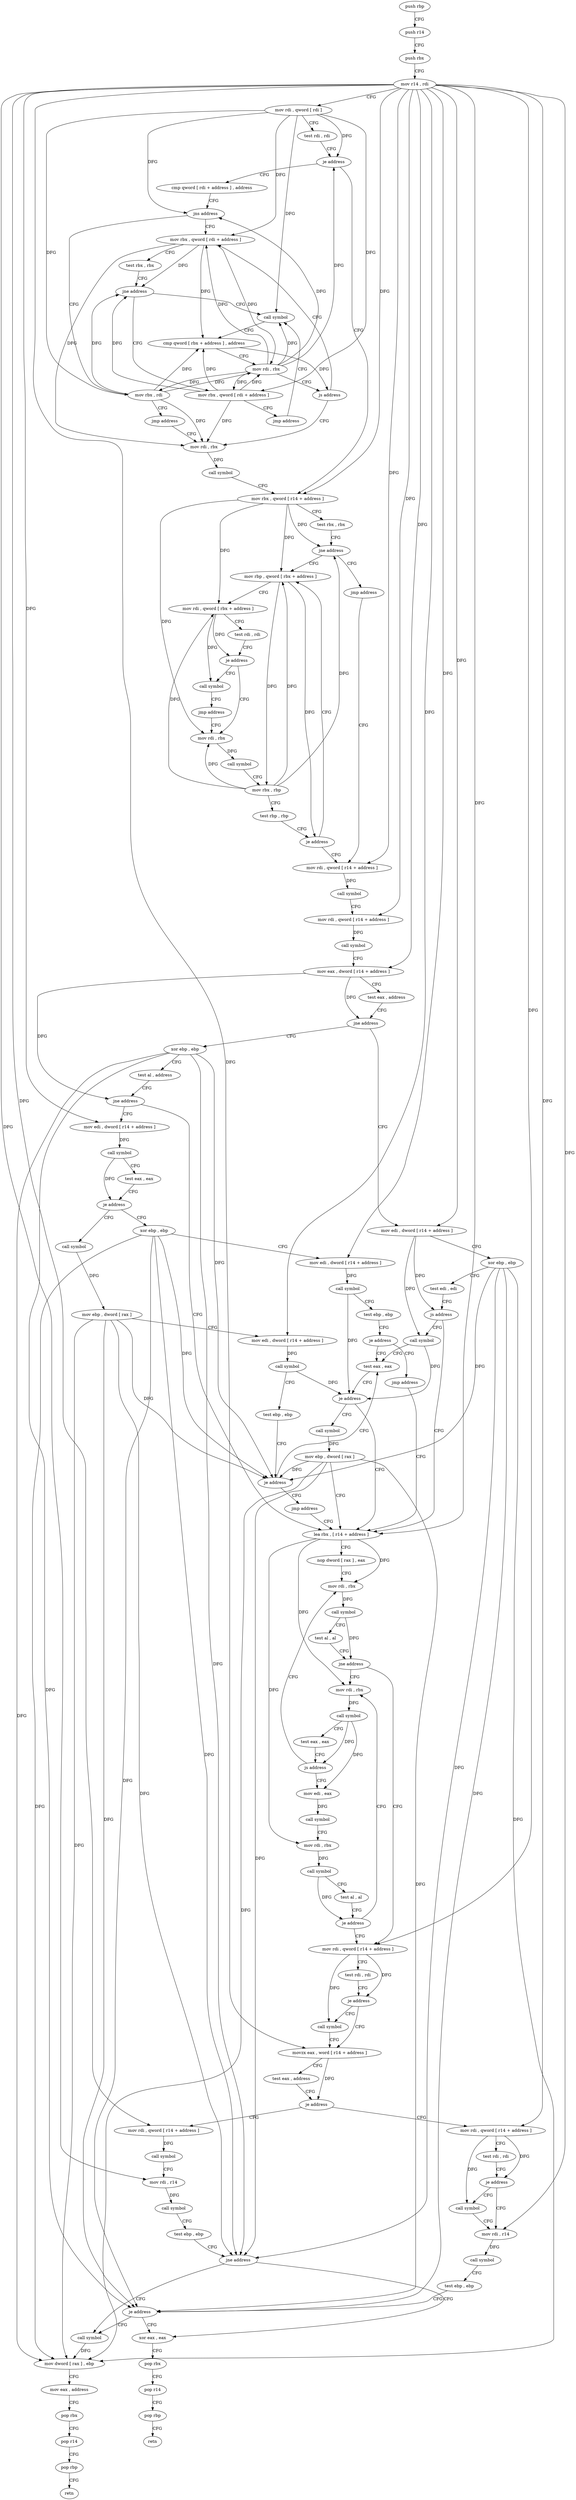 digraph "func" {
"4272992" [label = "push rbp" ]
"4272993" [label = "push r14" ]
"4272995" [label = "push rbx" ]
"4272996" [label = "mov r14 , rdi" ]
"4272999" [label = "mov rdi , qword [ rdi ]" ]
"4273002" [label = "test rdi , rdi" ]
"4273005" [label = "je address" ]
"4273062" [label = "mov rbx , qword [ r14 + address ]" ]
"4273007" [label = "cmp qword [ rdi + address ] , address" ]
"4273066" [label = "test rbx , rbx" ]
"4273069" [label = "jne address" ]
"4273104" [label = "mov rbp , qword [ rbx + address ]" ]
"4273071" [label = "jmp address" ]
"4273012" [label = "jns address" ]
"4273039" [label = "mov rbx , qword [ rdi + address ]" ]
"4273014" [label = "mov rbx , rdi" ]
"4273108" [label = "mov rdi , qword [ rbx + address ]" ]
"4273112" [label = "test rdi , rdi" ]
"4273115" [label = "je address" ]
"4273088" [label = "mov rdi , rbx" ]
"4273117" [label = "call symbol" ]
"4273124" [label = "mov rdi , qword [ r14 + address ]" ]
"4273043" [label = "test rbx , rbx" ]
"4273046" [label = "jne address" ]
"4273024" [label = "call symbol" ]
"4273048" [label = "mov rbx , qword [ rdi + address ]" ]
"4273017" [label = "jmp address" ]
"4273054" [label = "mov rdi , rbx" ]
"4273091" [label = "call symbol" ]
"4273096" [label = "mov rbx , rbp" ]
"4273099" [label = "test rbp , rbp" ]
"4273102" [label = "je address" ]
"4273122" [label = "jmp address" ]
"4273128" [label = "call symbol" ]
"4273133" [label = "mov rdi , qword [ r14 + address ]" ]
"4273137" [label = "call symbol" ]
"4273142" [label = "mov eax , dword [ r14 + address ]" ]
"4273146" [label = "test eax , address" ]
"4273151" [label = "jne address" ]
"4273198" [label = "mov edi , dword [ r14 + address ]" ]
"4273153" [label = "xor ebp , ebp" ]
"4273029" [label = "cmp qword [ rbx + address ] , address" ]
"4273034" [label = "mov rdi , rbx" ]
"4273037" [label = "js address" ]
"4273052" [label = "jmp address" ]
"4273057" [label = "call symbol" ]
"4273202" [label = "xor ebp , ebp" ]
"4273204" [label = "test edi , edi" ]
"4273206" [label = "js address" ]
"4273224" [label = "lea rbx , [ r14 + address ]" ]
"4273208" [label = "call symbol" ]
"4273155" [label = "test al , address" ]
"4273157" [label = "jne address" ]
"4273159" [label = "mov edi , dword [ r14 + address ]" ]
"4273228" [label = "nop dword [ rax ] , eax" ]
"4273232" [label = "mov rdi , rbx" ]
"4273213" [label = "test eax , eax" ]
"4273163" [label = "call symbol" ]
"4273168" [label = "test eax , eax" ]
"4273170" [label = "je address" ]
"4273372" [label = "xor ebp , ebp" ]
"4273176" [label = "call symbol" ]
"4273275" [label = "mov rdi , qword [ r14 + address ]" ]
"4273279" [label = "test rdi , rdi" ]
"4273282" [label = "je address" ]
"4273289" [label = "movzx eax , word [ r14 + address ]" ]
"4273284" [label = "call symbol" ]
"4273244" [label = "mov rdi , rbx" ]
"4273247" [label = "call symbol" ]
"4273252" [label = "test eax , eax" ]
"4273254" [label = "js address" ]
"4273256" [label = "mov edi , eax" ]
"4273217" [label = "call symbol" ]
"4273222" [label = "mov ebp , dword [ rax ]" ]
"4273374" [label = "mov edi , dword [ r14 + address ]" ]
"4273378" [label = "call symbol" ]
"4273383" [label = "test ebp , ebp" ]
"4273385" [label = "je address" ]
"4273391" [label = "jmp address" ]
"4273181" [label = "mov ebp , dword [ rax ]" ]
"4273183" [label = "mov edi , dword [ r14 + address ]" ]
"4273187" [label = "call symbol" ]
"4273192" [label = "test ebp , ebp" ]
"4273194" [label = "je address" ]
"4273196" [label = "jmp address" ]
"4273294" [label = "test eax , address" ]
"4273299" [label = "je address" ]
"4273344" [label = "mov rdi , qword [ r14 + address ]" ]
"4273301" [label = "mov rdi , qword [ r14 + address ]" ]
"4273235" [label = "call symbol" ]
"4273240" [label = "test al , al" ]
"4273242" [label = "jne address" ]
"4273258" [label = "call symbol" ]
"4273263" [label = "mov rdi , rbx" ]
"4273266" [label = "call symbol" ]
"4273271" [label = "test al , al" ]
"4273273" [label = "je address" ]
"4273215" [label = "je address" ]
"4273348" [label = "call symbol" ]
"4273353" [label = "mov rdi , r14" ]
"4273356" [label = "call symbol" ]
"4273361" [label = "test ebp , ebp" ]
"4273363" [label = "jne address" ]
"4273327" [label = "call symbol" ]
"4273365" [label = "xor eax , eax" ]
"4273305" [label = "test rdi , rdi" ]
"4273308" [label = "je address" ]
"4273315" [label = "mov rdi , r14" ]
"4273310" [label = "call symbol" ]
"4273332" [label = "mov dword [ rax ] , ebp" ]
"4273334" [label = "mov eax , address" ]
"4273339" [label = "pop rbx" ]
"4273340" [label = "pop r14" ]
"4273342" [label = "pop rbp" ]
"4273343" [label = "retn" ]
"4273367" [label = "pop rbx" ]
"4273368" [label = "pop r14" ]
"4273370" [label = "pop rbp" ]
"4273371" [label = "retn" ]
"4273318" [label = "call symbol" ]
"4273323" [label = "test ebp , ebp" ]
"4273325" [label = "je address" ]
"4272992" -> "4272993" [ label = "CFG" ]
"4272993" -> "4272995" [ label = "CFG" ]
"4272995" -> "4272996" [ label = "CFG" ]
"4272996" -> "4272999" [ label = "CFG" ]
"4272996" -> "4273062" [ label = "DFG" ]
"4272996" -> "4273124" [ label = "DFG" ]
"4272996" -> "4273133" [ label = "DFG" ]
"4272996" -> "4273142" [ label = "DFG" ]
"4272996" -> "4273198" [ label = "DFG" ]
"4272996" -> "4273224" [ label = "DFG" ]
"4272996" -> "4273159" [ label = "DFG" ]
"4272996" -> "4273374" [ label = "DFG" ]
"4272996" -> "4273183" [ label = "DFG" ]
"4272996" -> "4273275" [ label = "DFG" ]
"4272996" -> "4273289" [ label = "DFG" ]
"4272996" -> "4273344" [ label = "DFG" ]
"4272996" -> "4273353" [ label = "DFG" ]
"4272996" -> "4273301" [ label = "DFG" ]
"4272996" -> "4273315" [ label = "DFG" ]
"4272999" -> "4273002" [ label = "CFG" ]
"4272999" -> "4273005" [ label = "DFG" ]
"4272999" -> "4273012" [ label = "DFG" ]
"4272999" -> "4273039" [ label = "DFG" ]
"4272999" -> "4273014" [ label = "DFG" ]
"4272999" -> "4273024" [ label = "DFG" ]
"4272999" -> "4273048" [ label = "DFG" ]
"4273002" -> "4273005" [ label = "CFG" ]
"4273005" -> "4273062" [ label = "CFG" ]
"4273005" -> "4273007" [ label = "CFG" ]
"4273062" -> "4273066" [ label = "CFG" ]
"4273062" -> "4273069" [ label = "DFG" ]
"4273062" -> "4273104" [ label = "DFG" ]
"4273062" -> "4273108" [ label = "DFG" ]
"4273062" -> "4273088" [ label = "DFG" ]
"4273007" -> "4273012" [ label = "CFG" ]
"4273066" -> "4273069" [ label = "CFG" ]
"4273069" -> "4273104" [ label = "CFG" ]
"4273069" -> "4273071" [ label = "CFG" ]
"4273104" -> "4273108" [ label = "CFG" ]
"4273104" -> "4273096" [ label = "DFG" ]
"4273104" -> "4273102" [ label = "DFG" ]
"4273071" -> "4273124" [ label = "CFG" ]
"4273012" -> "4273039" [ label = "CFG" ]
"4273012" -> "4273014" [ label = "CFG" ]
"4273039" -> "4273043" [ label = "CFG" ]
"4273039" -> "4273046" [ label = "DFG" ]
"4273039" -> "4273029" [ label = "DFG" ]
"4273039" -> "4273034" [ label = "DFG" ]
"4273039" -> "4273054" [ label = "DFG" ]
"4273014" -> "4273017" [ label = "CFG" ]
"4273014" -> "4273046" [ label = "DFG" ]
"4273014" -> "4273029" [ label = "DFG" ]
"4273014" -> "4273034" [ label = "DFG" ]
"4273014" -> "4273054" [ label = "DFG" ]
"4273108" -> "4273112" [ label = "CFG" ]
"4273108" -> "4273115" [ label = "DFG" ]
"4273108" -> "4273117" [ label = "DFG" ]
"4273112" -> "4273115" [ label = "CFG" ]
"4273115" -> "4273088" [ label = "CFG" ]
"4273115" -> "4273117" [ label = "CFG" ]
"4273088" -> "4273091" [ label = "DFG" ]
"4273117" -> "4273122" [ label = "CFG" ]
"4273124" -> "4273128" [ label = "DFG" ]
"4273043" -> "4273046" [ label = "CFG" ]
"4273046" -> "4273024" [ label = "CFG" ]
"4273046" -> "4273048" [ label = "CFG" ]
"4273024" -> "4273029" [ label = "CFG" ]
"4273048" -> "4273052" [ label = "CFG" ]
"4273048" -> "4273046" [ label = "DFG" ]
"4273048" -> "4273029" [ label = "DFG" ]
"4273048" -> "4273034" [ label = "DFG" ]
"4273048" -> "4273054" [ label = "DFG" ]
"4273017" -> "4273054" [ label = "CFG" ]
"4273054" -> "4273057" [ label = "DFG" ]
"4273091" -> "4273096" [ label = "CFG" ]
"4273096" -> "4273099" [ label = "CFG" ]
"4273096" -> "4273069" [ label = "DFG" ]
"4273096" -> "4273104" [ label = "DFG" ]
"4273096" -> "4273108" [ label = "DFG" ]
"4273096" -> "4273088" [ label = "DFG" ]
"4273099" -> "4273102" [ label = "CFG" ]
"4273102" -> "4273124" [ label = "CFG" ]
"4273102" -> "4273104" [ label = "CFG" ]
"4273122" -> "4273088" [ label = "CFG" ]
"4273128" -> "4273133" [ label = "CFG" ]
"4273133" -> "4273137" [ label = "DFG" ]
"4273137" -> "4273142" [ label = "CFG" ]
"4273142" -> "4273146" [ label = "CFG" ]
"4273142" -> "4273151" [ label = "DFG" ]
"4273142" -> "4273157" [ label = "DFG" ]
"4273146" -> "4273151" [ label = "CFG" ]
"4273151" -> "4273198" [ label = "CFG" ]
"4273151" -> "4273153" [ label = "CFG" ]
"4273198" -> "4273202" [ label = "CFG" ]
"4273198" -> "4273206" [ label = "DFG" ]
"4273198" -> "4273208" [ label = "DFG" ]
"4273153" -> "4273155" [ label = "CFG" ]
"4273153" -> "4273194" [ label = "DFG" ]
"4273153" -> "4273363" [ label = "DFG" ]
"4273153" -> "4273332" [ label = "DFG" ]
"4273153" -> "4273325" [ label = "DFG" ]
"4273029" -> "4273034" [ label = "CFG" ]
"4273029" -> "4273037" [ label = "DFG" ]
"4273034" -> "4273037" [ label = "CFG" ]
"4273034" -> "4273005" [ label = "DFG" ]
"4273034" -> "4273012" [ label = "DFG" ]
"4273034" -> "4273039" [ label = "DFG" ]
"4273034" -> "4273014" [ label = "DFG" ]
"4273034" -> "4273024" [ label = "DFG" ]
"4273034" -> "4273048" [ label = "DFG" ]
"4273037" -> "4273054" [ label = "CFG" ]
"4273037" -> "4273039" [ label = "CFG" ]
"4273052" -> "4273024" [ label = "CFG" ]
"4273057" -> "4273062" [ label = "CFG" ]
"4273202" -> "4273204" [ label = "CFG" ]
"4273202" -> "4273194" [ label = "DFG" ]
"4273202" -> "4273363" [ label = "DFG" ]
"4273202" -> "4273332" [ label = "DFG" ]
"4273202" -> "4273325" [ label = "DFG" ]
"4273204" -> "4273206" [ label = "CFG" ]
"4273206" -> "4273224" [ label = "CFG" ]
"4273206" -> "4273208" [ label = "CFG" ]
"4273224" -> "4273228" [ label = "CFG" ]
"4273224" -> "4273232" [ label = "DFG" ]
"4273224" -> "4273244" [ label = "DFG" ]
"4273224" -> "4273263" [ label = "DFG" ]
"4273208" -> "4273213" [ label = "CFG" ]
"4273208" -> "4273215" [ label = "DFG" ]
"4273155" -> "4273157" [ label = "CFG" ]
"4273157" -> "4273224" [ label = "CFG" ]
"4273157" -> "4273159" [ label = "CFG" ]
"4273159" -> "4273163" [ label = "DFG" ]
"4273228" -> "4273232" [ label = "CFG" ]
"4273232" -> "4273235" [ label = "DFG" ]
"4273213" -> "4273215" [ label = "CFG" ]
"4273163" -> "4273168" [ label = "CFG" ]
"4273163" -> "4273170" [ label = "DFG" ]
"4273168" -> "4273170" [ label = "CFG" ]
"4273170" -> "4273372" [ label = "CFG" ]
"4273170" -> "4273176" [ label = "CFG" ]
"4273372" -> "4273374" [ label = "CFG" ]
"4273372" -> "4273194" [ label = "DFG" ]
"4273372" -> "4273363" [ label = "DFG" ]
"4273372" -> "4273332" [ label = "DFG" ]
"4273372" -> "4273325" [ label = "DFG" ]
"4273176" -> "4273181" [ label = "DFG" ]
"4273275" -> "4273279" [ label = "CFG" ]
"4273275" -> "4273282" [ label = "DFG" ]
"4273275" -> "4273284" [ label = "DFG" ]
"4273279" -> "4273282" [ label = "CFG" ]
"4273282" -> "4273289" [ label = "CFG" ]
"4273282" -> "4273284" [ label = "CFG" ]
"4273289" -> "4273294" [ label = "CFG" ]
"4273289" -> "4273299" [ label = "DFG" ]
"4273284" -> "4273289" [ label = "CFG" ]
"4273244" -> "4273247" [ label = "DFG" ]
"4273247" -> "4273252" [ label = "CFG" ]
"4273247" -> "4273254" [ label = "DFG" ]
"4273247" -> "4273256" [ label = "DFG" ]
"4273252" -> "4273254" [ label = "CFG" ]
"4273254" -> "4273232" [ label = "CFG" ]
"4273254" -> "4273256" [ label = "CFG" ]
"4273256" -> "4273258" [ label = "DFG" ]
"4273217" -> "4273222" [ label = "DFG" ]
"4273222" -> "4273224" [ label = "CFG" ]
"4273222" -> "4273194" [ label = "DFG" ]
"4273222" -> "4273363" [ label = "DFG" ]
"4273222" -> "4273332" [ label = "DFG" ]
"4273222" -> "4273325" [ label = "DFG" ]
"4273374" -> "4273378" [ label = "DFG" ]
"4273378" -> "4273383" [ label = "CFG" ]
"4273378" -> "4273215" [ label = "DFG" ]
"4273383" -> "4273385" [ label = "CFG" ]
"4273385" -> "4273213" [ label = "CFG" ]
"4273385" -> "4273391" [ label = "CFG" ]
"4273391" -> "4273224" [ label = "CFG" ]
"4273181" -> "4273183" [ label = "CFG" ]
"4273181" -> "4273194" [ label = "DFG" ]
"4273181" -> "4273363" [ label = "DFG" ]
"4273181" -> "4273332" [ label = "DFG" ]
"4273181" -> "4273325" [ label = "DFG" ]
"4273183" -> "4273187" [ label = "DFG" ]
"4273187" -> "4273192" [ label = "CFG" ]
"4273187" -> "4273215" [ label = "DFG" ]
"4273192" -> "4273194" [ label = "CFG" ]
"4273194" -> "4273213" [ label = "CFG" ]
"4273194" -> "4273196" [ label = "CFG" ]
"4273196" -> "4273224" [ label = "CFG" ]
"4273294" -> "4273299" [ label = "CFG" ]
"4273299" -> "4273344" [ label = "CFG" ]
"4273299" -> "4273301" [ label = "CFG" ]
"4273344" -> "4273348" [ label = "DFG" ]
"4273301" -> "4273305" [ label = "CFG" ]
"4273301" -> "4273308" [ label = "DFG" ]
"4273301" -> "4273310" [ label = "DFG" ]
"4273235" -> "4273240" [ label = "CFG" ]
"4273235" -> "4273242" [ label = "DFG" ]
"4273240" -> "4273242" [ label = "CFG" ]
"4273242" -> "4273275" [ label = "CFG" ]
"4273242" -> "4273244" [ label = "CFG" ]
"4273258" -> "4273263" [ label = "CFG" ]
"4273263" -> "4273266" [ label = "DFG" ]
"4273266" -> "4273271" [ label = "CFG" ]
"4273266" -> "4273273" [ label = "DFG" ]
"4273271" -> "4273273" [ label = "CFG" ]
"4273273" -> "4273244" [ label = "CFG" ]
"4273273" -> "4273275" [ label = "CFG" ]
"4273215" -> "4273224" [ label = "CFG" ]
"4273215" -> "4273217" [ label = "CFG" ]
"4273348" -> "4273353" [ label = "CFG" ]
"4273353" -> "4273356" [ label = "DFG" ]
"4273356" -> "4273361" [ label = "CFG" ]
"4273361" -> "4273363" [ label = "CFG" ]
"4273363" -> "4273327" [ label = "CFG" ]
"4273363" -> "4273365" [ label = "CFG" ]
"4273327" -> "4273332" [ label = "DFG" ]
"4273365" -> "4273367" [ label = "CFG" ]
"4273305" -> "4273308" [ label = "CFG" ]
"4273308" -> "4273315" [ label = "CFG" ]
"4273308" -> "4273310" [ label = "CFG" ]
"4273315" -> "4273318" [ label = "DFG" ]
"4273310" -> "4273315" [ label = "CFG" ]
"4273332" -> "4273334" [ label = "CFG" ]
"4273334" -> "4273339" [ label = "CFG" ]
"4273339" -> "4273340" [ label = "CFG" ]
"4273340" -> "4273342" [ label = "CFG" ]
"4273342" -> "4273343" [ label = "CFG" ]
"4273367" -> "4273368" [ label = "CFG" ]
"4273368" -> "4273370" [ label = "CFG" ]
"4273370" -> "4273371" [ label = "CFG" ]
"4273318" -> "4273323" [ label = "CFG" ]
"4273323" -> "4273325" [ label = "CFG" ]
"4273325" -> "4273365" [ label = "CFG" ]
"4273325" -> "4273327" [ label = "CFG" ]
}
